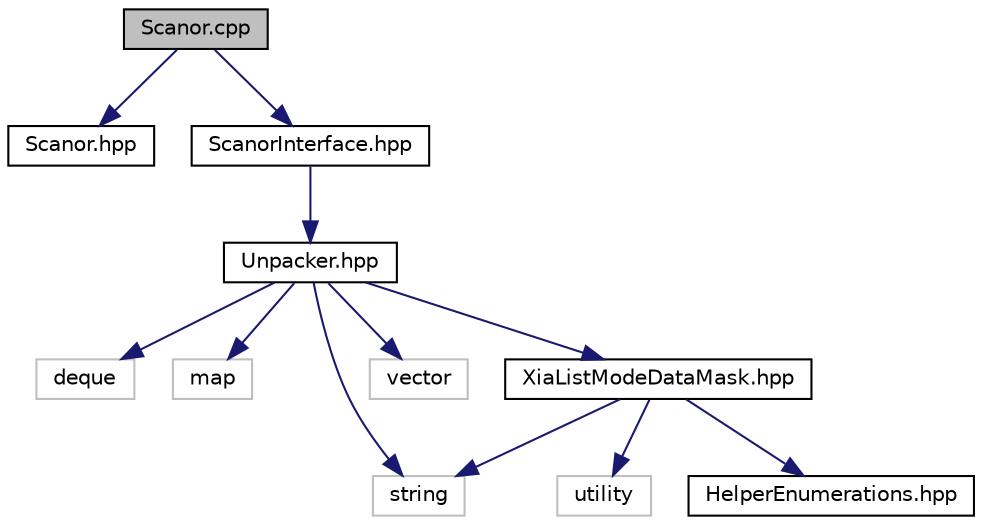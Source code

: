 digraph "Scanor.cpp"
{
  edge [fontname="Helvetica",fontsize="10",labelfontname="Helvetica",labelfontsize="10"];
  node [fontname="Helvetica",fontsize="10",shape=record];
  Node1 [label="Scanor.cpp",height=0.2,width=0.4,color="black", fillcolor="grey75", style="filled", fontcolor="black"];
  Node1 -> Node2 [color="midnightblue",fontsize="10",style="solid",fontname="Helvetica"];
  Node2 [label="Scanor.hpp",height=0.2,width=0.4,color="black", fillcolor="white", style="filled",URL="$da/d57/_scanor_8hpp.html"];
  Node1 -> Node3 [color="midnightblue",fontsize="10",style="solid",fontname="Helvetica"];
  Node3 [label="ScanorInterface.hpp",height=0.2,width=0.4,color="black", fillcolor="white", style="filled",URL="$d0/d80/_scanor_interface_8hpp.html"];
  Node3 -> Node4 [color="midnightblue",fontsize="10",style="solid",fontname="Helvetica"];
  Node4 [label="Unpacker.hpp",height=0.2,width=0.4,color="black", fillcolor="white", style="filled",URL="$dd/d34/_unpacker_8hpp.html",tooltip="A class to handle the unpacking of UTK/ORNL style pixie16 data spills. "];
  Node4 -> Node5 [color="midnightblue",fontsize="10",style="solid",fontname="Helvetica"];
  Node5 [label="deque",height=0.2,width=0.4,color="grey75", fillcolor="white", style="filled"];
  Node4 -> Node6 [color="midnightblue",fontsize="10",style="solid",fontname="Helvetica"];
  Node6 [label="map",height=0.2,width=0.4,color="grey75", fillcolor="white", style="filled"];
  Node4 -> Node7 [color="midnightblue",fontsize="10",style="solid",fontname="Helvetica"];
  Node7 [label="string",height=0.2,width=0.4,color="grey75", fillcolor="white", style="filled"];
  Node4 -> Node8 [color="midnightblue",fontsize="10",style="solid",fontname="Helvetica"];
  Node8 [label="vector",height=0.2,width=0.4,color="grey75", fillcolor="white", style="filled"];
  Node4 -> Node9 [color="midnightblue",fontsize="10",style="solid",fontname="Helvetica"];
  Node9 [label="XiaListModeDataMask.hpp",height=0.2,width=0.4,color="black", fillcolor="white", style="filled",URL="$d0/d8e/_xia_list_mode_data_mask_8hpp.html",tooltip="Class that provides the data masks for XIA list mode data. "];
  Node9 -> Node7 [color="midnightblue",fontsize="10",style="solid",fontname="Helvetica"];
  Node9 -> Node10 [color="midnightblue",fontsize="10",style="solid",fontname="Helvetica"];
  Node10 [label="utility",height=0.2,width=0.4,color="grey75", fillcolor="white", style="filled"];
  Node9 -> Node11 [color="midnightblue",fontsize="10",style="solid",fontname="Helvetica"];
  Node11 [label="HelperEnumerations.hpp",height=0.2,width=0.4,color="black", fillcolor="white", style="filled",URL="$d3/d18/_helper_enumerations_8hpp.html",tooltip="Header containing namespaced enumerations that are useful to different parts of the software..."];
}
